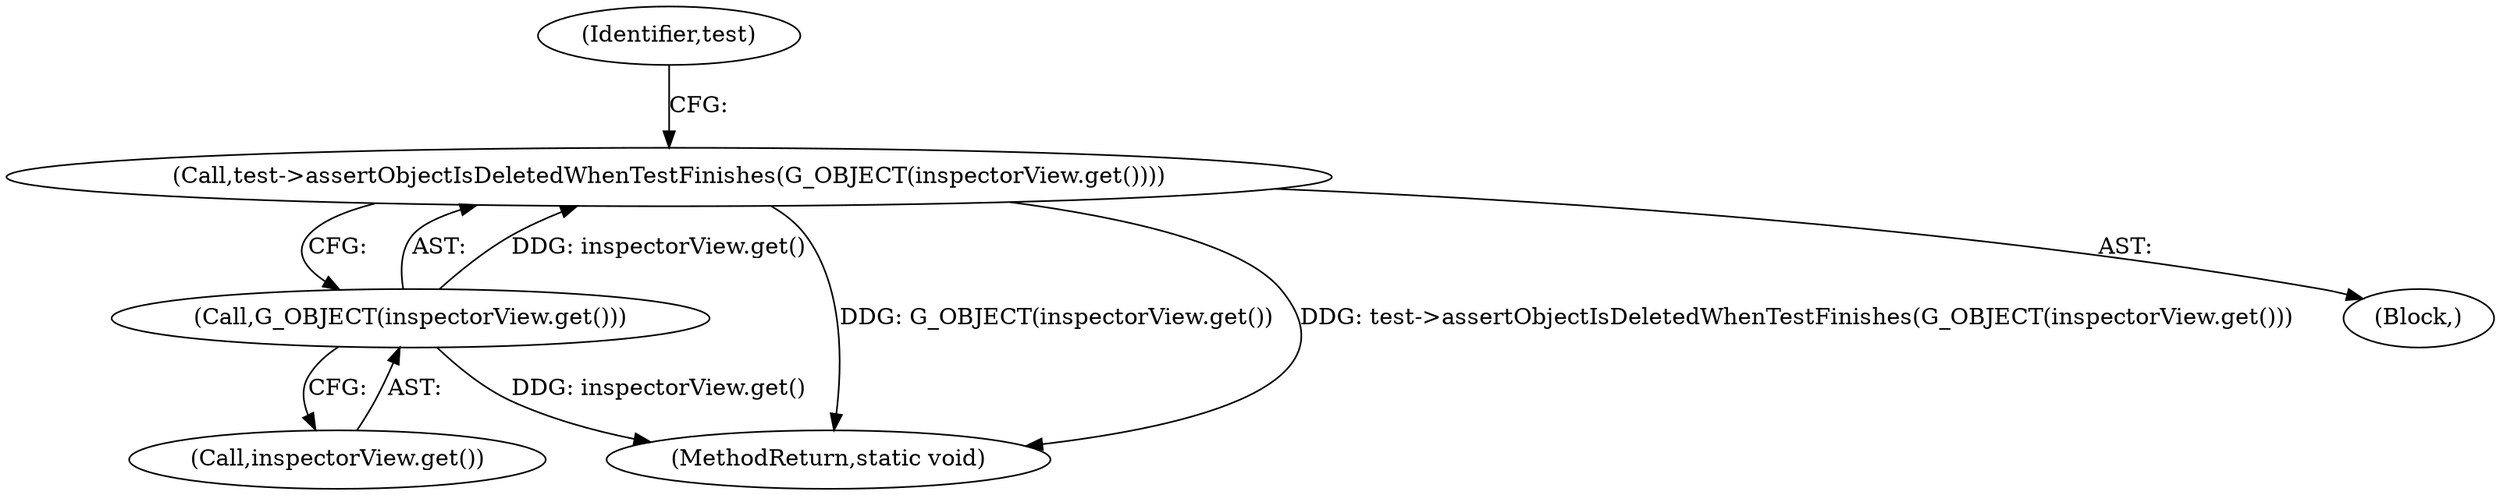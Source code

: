 digraph "0_Chrome_3bbc818ed1a7b63b8290bbde9ae975956748cb8a_2@API" {
"1000124" [label="(Call,test->assertObjectIsDeletedWhenTestFinishes(G_OBJECT(inspectorView.get())))"];
"1000125" [label="(Call,G_OBJECT(inspectorView.get()))"];
"1000184" [label="(MethodReturn,static void)"];
"1000125" [label="(Call,G_OBJECT(inspectorView.get()))"];
"1000131" [label="(Identifier,test)"];
"1000124" [label="(Call,test->assertObjectIsDeletedWhenTestFinishes(G_OBJECT(inspectorView.get())))"];
"1000103" [label="(Block,)"];
"1000126" [label="(Call,inspectorView.get())"];
"1000124" -> "1000103"  [label="AST: "];
"1000124" -> "1000125"  [label="CFG: "];
"1000125" -> "1000124"  [label="AST: "];
"1000131" -> "1000124"  [label="CFG: "];
"1000124" -> "1000184"  [label="DDG: G_OBJECT(inspectorView.get())"];
"1000124" -> "1000184"  [label="DDG: test->assertObjectIsDeletedWhenTestFinishes(G_OBJECT(inspectorView.get()))"];
"1000125" -> "1000124"  [label="DDG: inspectorView.get()"];
"1000125" -> "1000126"  [label="CFG: "];
"1000126" -> "1000125"  [label="AST: "];
"1000125" -> "1000184"  [label="DDG: inspectorView.get()"];
}
